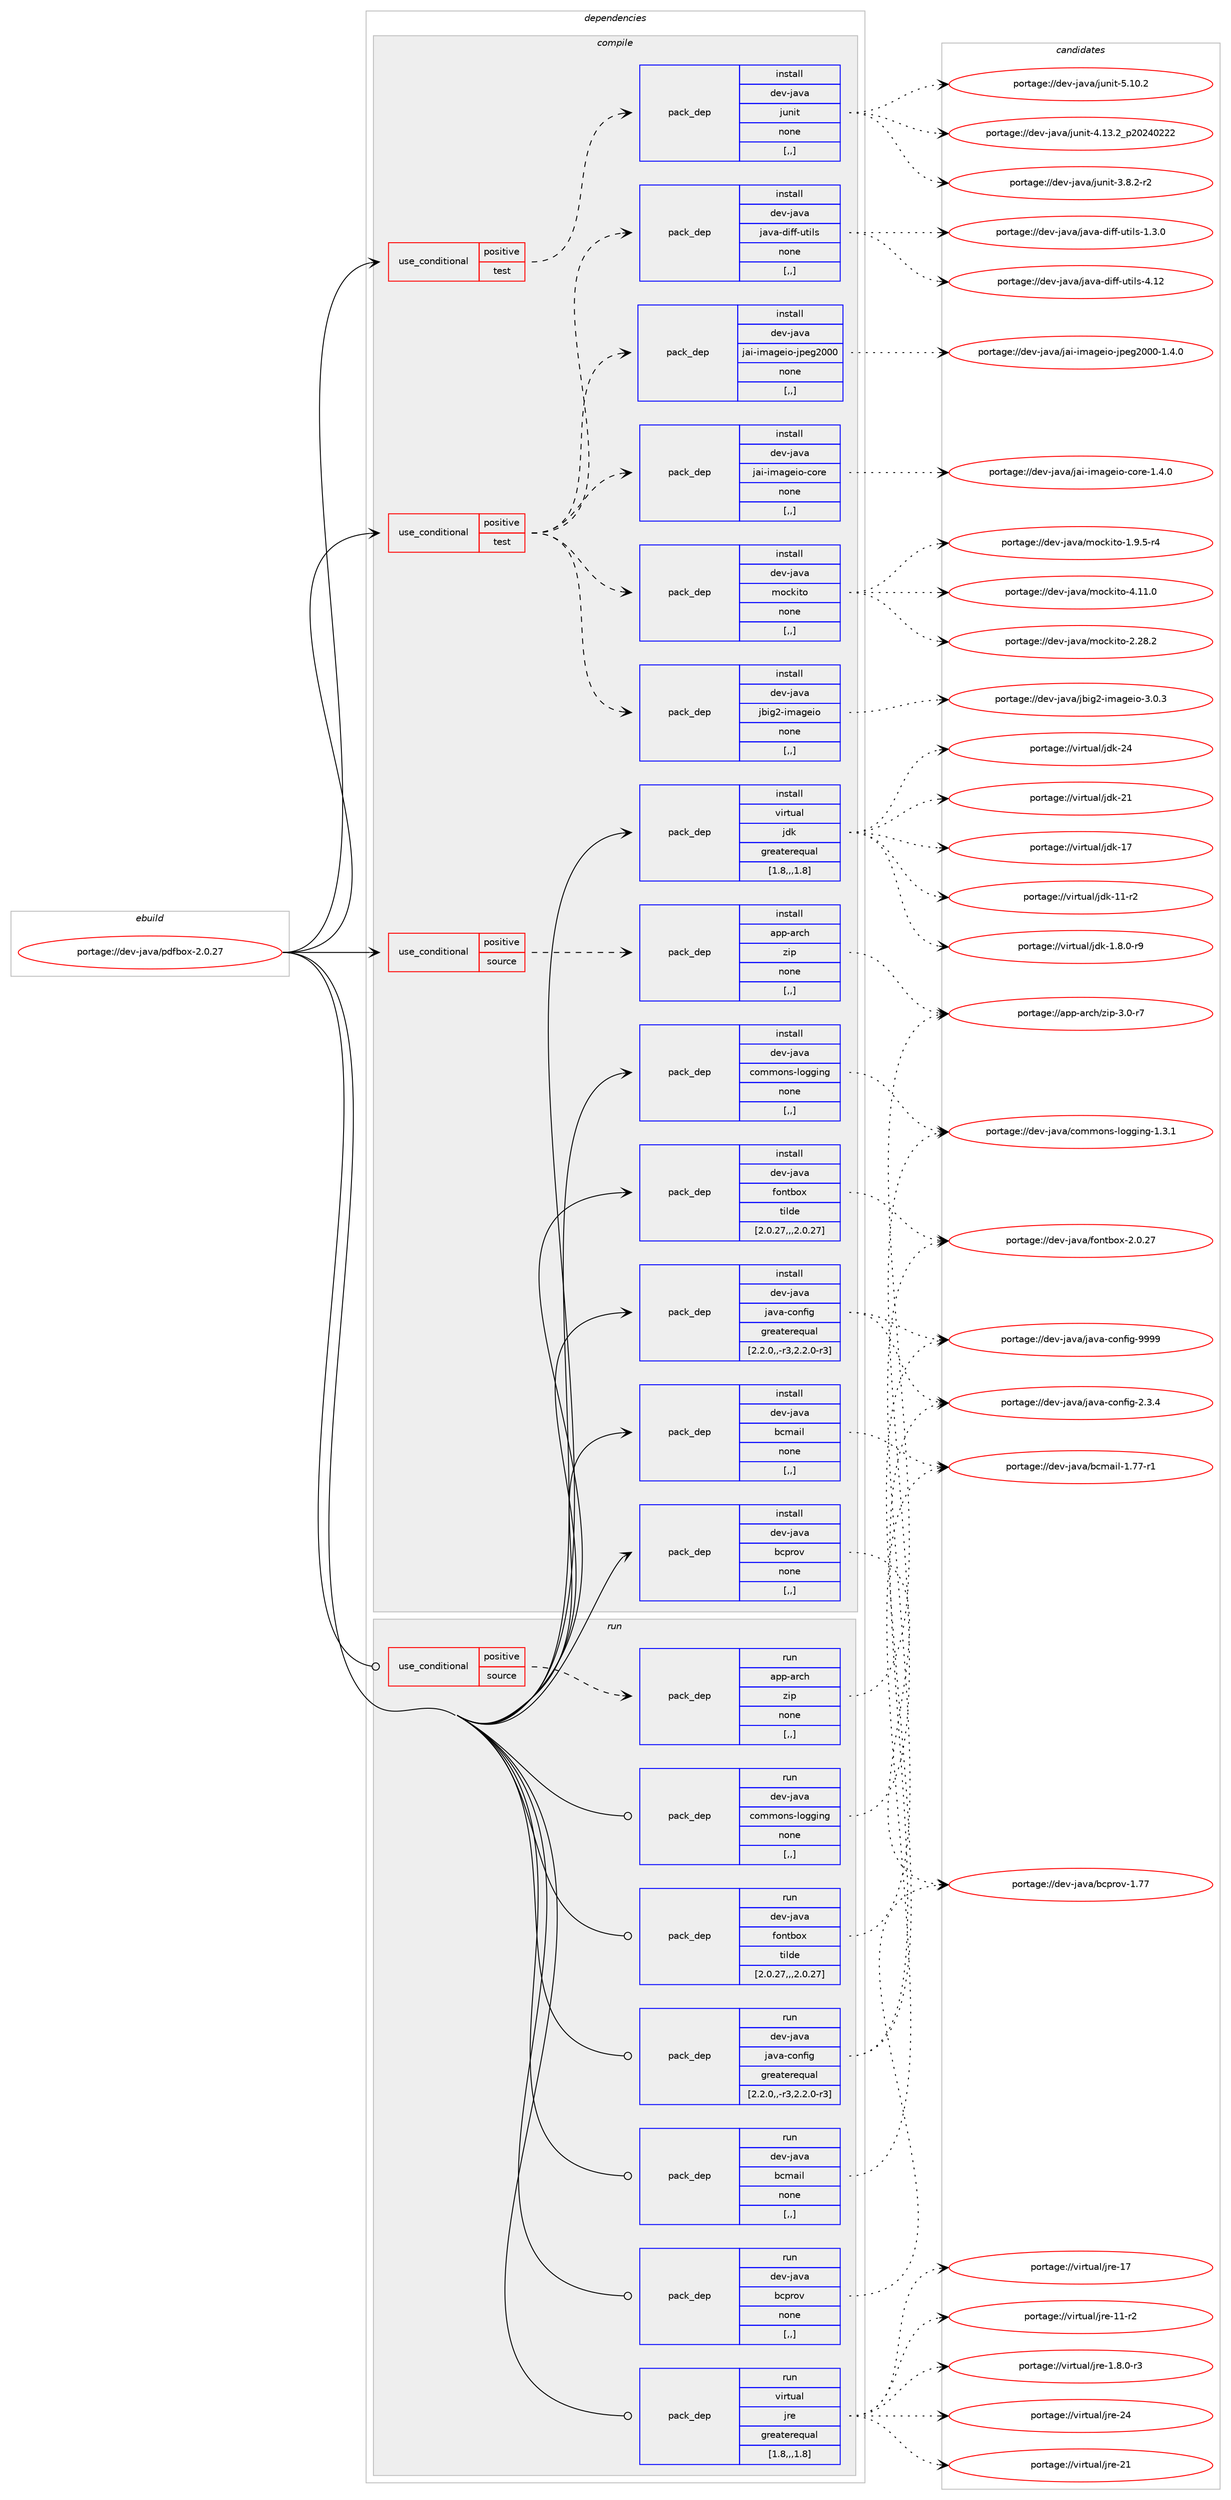 digraph prolog {

# *************
# Graph options
# *************

newrank=true;
concentrate=true;
compound=true;
graph [rankdir=LR,fontname=Helvetica,fontsize=10,ranksep=1.5];#, ranksep=2.5, nodesep=0.2];
edge  [arrowhead=vee];
node  [fontname=Helvetica,fontsize=10];

# **********
# The ebuild
# **********

subgraph cluster_leftcol {
color=gray;
label=<<i>ebuild</i>>;
id [label="portage://dev-java/pdfbox-2.0.27", color=red, width=4, href="../dev-java/pdfbox-2.0.27.svg"];
}

# ****************
# The dependencies
# ****************

subgraph cluster_midcol {
color=gray;
label=<<i>dependencies</i>>;
subgraph cluster_compile {
fillcolor="#eeeeee";
style=filled;
label=<<i>compile</i>>;
subgraph cond22371 {
dependency97077 [label=<<TABLE BORDER="0" CELLBORDER="1" CELLSPACING="0" CELLPADDING="4"><TR><TD ROWSPAN="3" CELLPADDING="10">use_conditional</TD></TR><TR><TD>positive</TD></TR><TR><TD>source</TD></TR></TABLE>>, shape=none, color=red];
subgraph pack73640 {
dependency97078 [label=<<TABLE BORDER="0" CELLBORDER="1" CELLSPACING="0" CELLPADDING="4" WIDTH="220"><TR><TD ROWSPAN="6" CELLPADDING="30">pack_dep</TD></TR><TR><TD WIDTH="110">install</TD></TR><TR><TD>app-arch</TD></TR><TR><TD>zip</TD></TR><TR><TD>none</TD></TR><TR><TD>[,,]</TD></TR></TABLE>>, shape=none, color=blue];
}
dependency97077:e -> dependency97078:w [weight=20,style="dashed",arrowhead="vee"];
}
id:e -> dependency97077:w [weight=20,style="solid",arrowhead="vee"];
subgraph cond22372 {
dependency97079 [label=<<TABLE BORDER="0" CELLBORDER="1" CELLSPACING="0" CELLPADDING="4"><TR><TD ROWSPAN="3" CELLPADDING="10">use_conditional</TD></TR><TR><TD>positive</TD></TR><TR><TD>test</TD></TR></TABLE>>, shape=none, color=red];
subgraph pack73641 {
dependency97080 [label=<<TABLE BORDER="0" CELLBORDER="1" CELLSPACING="0" CELLPADDING="4" WIDTH="220"><TR><TD ROWSPAN="6" CELLPADDING="30">pack_dep</TD></TR><TR><TD WIDTH="110">install</TD></TR><TR><TD>dev-java</TD></TR><TR><TD>jai-imageio-core</TD></TR><TR><TD>none</TD></TR><TR><TD>[,,]</TD></TR></TABLE>>, shape=none, color=blue];
}
dependency97079:e -> dependency97080:w [weight=20,style="dashed",arrowhead="vee"];
subgraph pack73642 {
dependency97081 [label=<<TABLE BORDER="0" CELLBORDER="1" CELLSPACING="0" CELLPADDING="4" WIDTH="220"><TR><TD ROWSPAN="6" CELLPADDING="30">pack_dep</TD></TR><TR><TD WIDTH="110">install</TD></TR><TR><TD>dev-java</TD></TR><TR><TD>jai-imageio-jpeg2000</TD></TR><TR><TD>none</TD></TR><TR><TD>[,,]</TD></TR></TABLE>>, shape=none, color=blue];
}
dependency97079:e -> dependency97081:w [weight=20,style="dashed",arrowhead="vee"];
subgraph pack73643 {
dependency97082 [label=<<TABLE BORDER="0" CELLBORDER="1" CELLSPACING="0" CELLPADDING="4" WIDTH="220"><TR><TD ROWSPAN="6" CELLPADDING="30">pack_dep</TD></TR><TR><TD WIDTH="110">install</TD></TR><TR><TD>dev-java</TD></TR><TR><TD>java-diff-utils</TD></TR><TR><TD>none</TD></TR><TR><TD>[,,]</TD></TR></TABLE>>, shape=none, color=blue];
}
dependency97079:e -> dependency97082:w [weight=20,style="dashed",arrowhead="vee"];
subgraph pack73644 {
dependency97083 [label=<<TABLE BORDER="0" CELLBORDER="1" CELLSPACING="0" CELLPADDING="4" WIDTH="220"><TR><TD ROWSPAN="6" CELLPADDING="30">pack_dep</TD></TR><TR><TD WIDTH="110">install</TD></TR><TR><TD>dev-java</TD></TR><TR><TD>jbig2-imageio</TD></TR><TR><TD>none</TD></TR><TR><TD>[,,]</TD></TR></TABLE>>, shape=none, color=blue];
}
dependency97079:e -> dependency97083:w [weight=20,style="dashed",arrowhead="vee"];
subgraph pack73645 {
dependency97084 [label=<<TABLE BORDER="0" CELLBORDER="1" CELLSPACING="0" CELLPADDING="4" WIDTH="220"><TR><TD ROWSPAN="6" CELLPADDING="30">pack_dep</TD></TR><TR><TD WIDTH="110">install</TD></TR><TR><TD>dev-java</TD></TR><TR><TD>mockito</TD></TR><TR><TD>none</TD></TR><TR><TD>[,,]</TD></TR></TABLE>>, shape=none, color=blue];
}
dependency97079:e -> dependency97084:w [weight=20,style="dashed",arrowhead="vee"];
}
id:e -> dependency97079:w [weight=20,style="solid",arrowhead="vee"];
subgraph cond22373 {
dependency97085 [label=<<TABLE BORDER="0" CELLBORDER="1" CELLSPACING="0" CELLPADDING="4"><TR><TD ROWSPAN="3" CELLPADDING="10">use_conditional</TD></TR><TR><TD>positive</TD></TR><TR><TD>test</TD></TR></TABLE>>, shape=none, color=red];
subgraph pack73646 {
dependency97086 [label=<<TABLE BORDER="0" CELLBORDER="1" CELLSPACING="0" CELLPADDING="4" WIDTH="220"><TR><TD ROWSPAN="6" CELLPADDING="30">pack_dep</TD></TR><TR><TD WIDTH="110">install</TD></TR><TR><TD>dev-java</TD></TR><TR><TD>junit</TD></TR><TR><TD>none</TD></TR><TR><TD>[,,]</TD></TR></TABLE>>, shape=none, color=blue];
}
dependency97085:e -> dependency97086:w [weight=20,style="dashed",arrowhead="vee"];
}
id:e -> dependency97085:w [weight=20,style="solid",arrowhead="vee"];
subgraph pack73647 {
dependency97087 [label=<<TABLE BORDER="0" CELLBORDER="1" CELLSPACING="0" CELLPADDING="4" WIDTH="220"><TR><TD ROWSPAN="6" CELLPADDING="30">pack_dep</TD></TR><TR><TD WIDTH="110">install</TD></TR><TR><TD>dev-java</TD></TR><TR><TD>bcmail</TD></TR><TR><TD>none</TD></TR><TR><TD>[,,]</TD></TR></TABLE>>, shape=none, color=blue];
}
id:e -> dependency97087:w [weight=20,style="solid",arrowhead="vee"];
subgraph pack73648 {
dependency97088 [label=<<TABLE BORDER="0" CELLBORDER="1" CELLSPACING="0" CELLPADDING="4" WIDTH="220"><TR><TD ROWSPAN="6" CELLPADDING="30">pack_dep</TD></TR><TR><TD WIDTH="110">install</TD></TR><TR><TD>dev-java</TD></TR><TR><TD>bcprov</TD></TR><TR><TD>none</TD></TR><TR><TD>[,,]</TD></TR></TABLE>>, shape=none, color=blue];
}
id:e -> dependency97088:w [weight=20,style="solid",arrowhead="vee"];
subgraph pack73649 {
dependency97089 [label=<<TABLE BORDER="0" CELLBORDER="1" CELLSPACING="0" CELLPADDING="4" WIDTH="220"><TR><TD ROWSPAN="6" CELLPADDING="30">pack_dep</TD></TR><TR><TD WIDTH="110">install</TD></TR><TR><TD>dev-java</TD></TR><TR><TD>commons-logging</TD></TR><TR><TD>none</TD></TR><TR><TD>[,,]</TD></TR></TABLE>>, shape=none, color=blue];
}
id:e -> dependency97089:w [weight=20,style="solid",arrowhead="vee"];
subgraph pack73650 {
dependency97090 [label=<<TABLE BORDER="0" CELLBORDER="1" CELLSPACING="0" CELLPADDING="4" WIDTH="220"><TR><TD ROWSPAN="6" CELLPADDING="30">pack_dep</TD></TR><TR><TD WIDTH="110">install</TD></TR><TR><TD>dev-java</TD></TR><TR><TD>fontbox</TD></TR><TR><TD>tilde</TD></TR><TR><TD>[2.0.27,,,2.0.27]</TD></TR></TABLE>>, shape=none, color=blue];
}
id:e -> dependency97090:w [weight=20,style="solid",arrowhead="vee"];
subgraph pack73651 {
dependency97091 [label=<<TABLE BORDER="0" CELLBORDER="1" CELLSPACING="0" CELLPADDING="4" WIDTH="220"><TR><TD ROWSPAN="6" CELLPADDING="30">pack_dep</TD></TR><TR><TD WIDTH="110">install</TD></TR><TR><TD>dev-java</TD></TR><TR><TD>java-config</TD></TR><TR><TD>greaterequal</TD></TR><TR><TD>[2.2.0,,-r3,2.2.0-r3]</TD></TR></TABLE>>, shape=none, color=blue];
}
id:e -> dependency97091:w [weight=20,style="solid",arrowhead="vee"];
subgraph pack73652 {
dependency97092 [label=<<TABLE BORDER="0" CELLBORDER="1" CELLSPACING="0" CELLPADDING="4" WIDTH="220"><TR><TD ROWSPAN="6" CELLPADDING="30">pack_dep</TD></TR><TR><TD WIDTH="110">install</TD></TR><TR><TD>virtual</TD></TR><TR><TD>jdk</TD></TR><TR><TD>greaterequal</TD></TR><TR><TD>[1.8,,,1.8]</TD></TR></TABLE>>, shape=none, color=blue];
}
id:e -> dependency97092:w [weight=20,style="solid",arrowhead="vee"];
}
subgraph cluster_compileandrun {
fillcolor="#eeeeee";
style=filled;
label=<<i>compile and run</i>>;
}
subgraph cluster_run {
fillcolor="#eeeeee";
style=filled;
label=<<i>run</i>>;
subgraph cond22374 {
dependency97093 [label=<<TABLE BORDER="0" CELLBORDER="1" CELLSPACING="0" CELLPADDING="4"><TR><TD ROWSPAN="3" CELLPADDING="10">use_conditional</TD></TR><TR><TD>positive</TD></TR><TR><TD>source</TD></TR></TABLE>>, shape=none, color=red];
subgraph pack73653 {
dependency97094 [label=<<TABLE BORDER="0" CELLBORDER="1" CELLSPACING="0" CELLPADDING="4" WIDTH="220"><TR><TD ROWSPAN="6" CELLPADDING="30">pack_dep</TD></TR><TR><TD WIDTH="110">run</TD></TR><TR><TD>app-arch</TD></TR><TR><TD>zip</TD></TR><TR><TD>none</TD></TR><TR><TD>[,,]</TD></TR></TABLE>>, shape=none, color=blue];
}
dependency97093:e -> dependency97094:w [weight=20,style="dashed",arrowhead="vee"];
}
id:e -> dependency97093:w [weight=20,style="solid",arrowhead="odot"];
subgraph pack73654 {
dependency97095 [label=<<TABLE BORDER="0" CELLBORDER="1" CELLSPACING="0" CELLPADDING="4" WIDTH="220"><TR><TD ROWSPAN="6" CELLPADDING="30">pack_dep</TD></TR><TR><TD WIDTH="110">run</TD></TR><TR><TD>dev-java</TD></TR><TR><TD>bcmail</TD></TR><TR><TD>none</TD></TR><TR><TD>[,,]</TD></TR></TABLE>>, shape=none, color=blue];
}
id:e -> dependency97095:w [weight=20,style="solid",arrowhead="odot"];
subgraph pack73655 {
dependency97096 [label=<<TABLE BORDER="0" CELLBORDER="1" CELLSPACING="0" CELLPADDING="4" WIDTH="220"><TR><TD ROWSPAN="6" CELLPADDING="30">pack_dep</TD></TR><TR><TD WIDTH="110">run</TD></TR><TR><TD>dev-java</TD></TR><TR><TD>bcprov</TD></TR><TR><TD>none</TD></TR><TR><TD>[,,]</TD></TR></TABLE>>, shape=none, color=blue];
}
id:e -> dependency97096:w [weight=20,style="solid",arrowhead="odot"];
subgraph pack73656 {
dependency97097 [label=<<TABLE BORDER="0" CELLBORDER="1" CELLSPACING="0" CELLPADDING="4" WIDTH="220"><TR><TD ROWSPAN="6" CELLPADDING="30">pack_dep</TD></TR><TR><TD WIDTH="110">run</TD></TR><TR><TD>dev-java</TD></TR><TR><TD>commons-logging</TD></TR><TR><TD>none</TD></TR><TR><TD>[,,]</TD></TR></TABLE>>, shape=none, color=blue];
}
id:e -> dependency97097:w [weight=20,style="solid",arrowhead="odot"];
subgraph pack73657 {
dependency97098 [label=<<TABLE BORDER="0" CELLBORDER="1" CELLSPACING="0" CELLPADDING="4" WIDTH="220"><TR><TD ROWSPAN="6" CELLPADDING="30">pack_dep</TD></TR><TR><TD WIDTH="110">run</TD></TR><TR><TD>dev-java</TD></TR><TR><TD>fontbox</TD></TR><TR><TD>tilde</TD></TR><TR><TD>[2.0.27,,,2.0.27]</TD></TR></TABLE>>, shape=none, color=blue];
}
id:e -> dependency97098:w [weight=20,style="solid",arrowhead="odot"];
subgraph pack73658 {
dependency97099 [label=<<TABLE BORDER="0" CELLBORDER="1" CELLSPACING="0" CELLPADDING="4" WIDTH="220"><TR><TD ROWSPAN="6" CELLPADDING="30">pack_dep</TD></TR><TR><TD WIDTH="110">run</TD></TR><TR><TD>dev-java</TD></TR><TR><TD>java-config</TD></TR><TR><TD>greaterequal</TD></TR><TR><TD>[2.2.0,,-r3,2.2.0-r3]</TD></TR></TABLE>>, shape=none, color=blue];
}
id:e -> dependency97099:w [weight=20,style="solid",arrowhead="odot"];
subgraph pack73659 {
dependency97100 [label=<<TABLE BORDER="0" CELLBORDER="1" CELLSPACING="0" CELLPADDING="4" WIDTH="220"><TR><TD ROWSPAN="6" CELLPADDING="30">pack_dep</TD></TR><TR><TD WIDTH="110">run</TD></TR><TR><TD>virtual</TD></TR><TR><TD>jre</TD></TR><TR><TD>greaterequal</TD></TR><TR><TD>[1.8,,,1.8]</TD></TR></TABLE>>, shape=none, color=blue];
}
id:e -> dependency97100:w [weight=20,style="solid",arrowhead="odot"];
}
}

# **************
# The candidates
# **************

subgraph cluster_choices {
rank=same;
color=gray;
label=<<i>candidates</i>>;

subgraph choice73640 {
color=black;
nodesep=1;
choice9711211245971149910447122105112455146484511455 [label="portage://app-arch/zip-3.0-r7", color=red, width=4,href="../app-arch/zip-3.0-r7.svg"];
dependency97078:e -> choice9711211245971149910447122105112455146484511455:w [style=dotted,weight="100"];
}
subgraph choice73641 {
color=black;
nodesep=1;
choice100101118451069711897471069710545105109971031011051114599111114101454946524648 [label="portage://dev-java/jai-imageio-core-1.4.0", color=red, width=4,href="../dev-java/jai-imageio-core-1.4.0.svg"];
dependency97080:e -> choice100101118451069711897471069710545105109971031011051114599111114101454946524648:w [style=dotted,weight="100"];
}
subgraph choice73642 {
color=black;
nodesep=1;
choice100101118451069711897471069710545105109971031011051114510611210110350484848454946524648 [label="portage://dev-java/jai-imageio-jpeg2000-1.4.0", color=red, width=4,href="../dev-java/jai-imageio-jpeg2000-1.4.0.svg"];
dependency97081:e -> choice100101118451069711897471069710545105109971031011051114510611210110350484848454946524648:w [style=dotted,weight="100"];
}
subgraph choice73643 {
color=black;
nodesep=1;
choice10010111845106971189747106971189745100105102102451171161051081154552464950 [label="portage://dev-java/java-diff-utils-4.12", color=red, width=4,href="../dev-java/java-diff-utils-4.12.svg"];
choice1001011184510697118974710697118974510010510210245117116105108115454946514648 [label="portage://dev-java/java-diff-utils-1.3.0", color=red, width=4,href="../dev-java/java-diff-utils-1.3.0.svg"];
dependency97082:e -> choice10010111845106971189747106971189745100105102102451171161051081154552464950:w [style=dotted,weight="100"];
dependency97082:e -> choice1001011184510697118974710697118974510010510210245117116105108115454946514648:w [style=dotted,weight="100"];
}
subgraph choice73644 {
color=black;
nodesep=1;
choice1001011184510697118974710698105103504510510997103101105111455146484651 [label="portage://dev-java/jbig2-imageio-3.0.3", color=red, width=4,href="../dev-java/jbig2-imageio-3.0.3.svg"];
dependency97083:e -> choice1001011184510697118974710698105103504510510997103101105111455146484651:w [style=dotted,weight="100"];
}
subgraph choice73645 {
color=black;
nodesep=1;
choice100101118451069711897471091119910710511611145524649494648 [label="portage://dev-java/mockito-4.11.0", color=red, width=4,href="../dev-java/mockito-4.11.0.svg"];
choice100101118451069711897471091119910710511611145504650564650 [label="portage://dev-java/mockito-2.28.2", color=red, width=4,href="../dev-java/mockito-2.28.2.svg"];
choice10010111845106971189747109111991071051161114549465746534511452 [label="portage://dev-java/mockito-1.9.5-r4", color=red, width=4,href="../dev-java/mockito-1.9.5-r4.svg"];
dependency97084:e -> choice100101118451069711897471091119910710511611145524649494648:w [style=dotted,weight="100"];
dependency97084:e -> choice100101118451069711897471091119910710511611145504650564650:w [style=dotted,weight="100"];
dependency97084:e -> choice10010111845106971189747109111991071051161114549465746534511452:w [style=dotted,weight="100"];
}
subgraph choice73646 {
color=black;
nodesep=1;
choice1001011184510697118974710611711010511645534649484650 [label="portage://dev-java/junit-5.10.2", color=red, width=4,href="../dev-java/junit-5.10.2.svg"];
choice1001011184510697118974710611711010511645524649514650951125048505248505050 [label="portage://dev-java/junit-4.13.2_p20240222", color=red, width=4,href="../dev-java/junit-4.13.2_p20240222.svg"];
choice100101118451069711897471061171101051164551465646504511450 [label="portage://dev-java/junit-3.8.2-r2", color=red, width=4,href="../dev-java/junit-3.8.2-r2.svg"];
dependency97086:e -> choice1001011184510697118974710611711010511645534649484650:w [style=dotted,weight="100"];
dependency97086:e -> choice1001011184510697118974710611711010511645524649514650951125048505248505050:w [style=dotted,weight="100"];
dependency97086:e -> choice100101118451069711897471061171101051164551465646504511450:w [style=dotted,weight="100"];
}
subgraph choice73647 {
color=black;
nodesep=1;
choice1001011184510697118974798991099710510845494655554511449 [label="portage://dev-java/bcmail-1.77-r1", color=red, width=4,href="../dev-java/bcmail-1.77-r1.svg"];
dependency97087:e -> choice1001011184510697118974798991099710510845494655554511449:w [style=dotted,weight="100"];
}
subgraph choice73648 {
color=black;
nodesep=1;
choice1001011184510697118974798991121141111184549465555 [label="portage://dev-java/bcprov-1.77", color=red, width=4,href="../dev-java/bcprov-1.77.svg"];
dependency97088:e -> choice1001011184510697118974798991121141111184549465555:w [style=dotted,weight="100"];
}
subgraph choice73649 {
color=black;
nodesep=1;
choice100101118451069711897479911110910911111011545108111103103105110103454946514649 [label="portage://dev-java/commons-logging-1.3.1", color=red, width=4,href="../dev-java/commons-logging-1.3.1.svg"];
dependency97089:e -> choice100101118451069711897479911110910911111011545108111103103105110103454946514649:w [style=dotted,weight="100"];
}
subgraph choice73650 {
color=black;
nodesep=1;
choice100101118451069711897471021111101169811112045504648465055 [label="portage://dev-java/fontbox-2.0.27", color=red, width=4,href="../dev-java/fontbox-2.0.27.svg"];
dependency97090:e -> choice100101118451069711897471021111101169811112045504648465055:w [style=dotted,weight="100"];
}
subgraph choice73651 {
color=black;
nodesep=1;
choice10010111845106971189747106971189745991111101021051034557575757 [label="portage://dev-java/java-config-9999", color=red, width=4,href="../dev-java/java-config-9999.svg"];
choice1001011184510697118974710697118974599111110102105103455046514652 [label="portage://dev-java/java-config-2.3.4", color=red, width=4,href="../dev-java/java-config-2.3.4.svg"];
dependency97091:e -> choice10010111845106971189747106971189745991111101021051034557575757:w [style=dotted,weight="100"];
dependency97091:e -> choice1001011184510697118974710697118974599111110102105103455046514652:w [style=dotted,weight="100"];
}
subgraph choice73652 {
color=black;
nodesep=1;
choice1181051141161179710847106100107455052 [label="portage://virtual/jdk-24", color=red, width=4,href="../virtual/jdk-24.svg"];
choice1181051141161179710847106100107455049 [label="portage://virtual/jdk-21", color=red, width=4,href="../virtual/jdk-21.svg"];
choice1181051141161179710847106100107454955 [label="portage://virtual/jdk-17", color=red, width=4,href="../virtual/jdk-17.svg"];
choice11810511411611797108471061001074549494511450 [label="portage://virtual/jdk-11-r2", color=red, width=4,href="../virtual/jdk-11-r2.svg"];
choice11810511411611797108471061001074549465646484511457 [label="portage://virtual/jdk-1.8.0-r9", color=red, width=4,href="../virtual/jdk-1.8.0-r9.svg"];
dependency97092:e -> choice1181051141161179710847106100107455052:w [style=dotted,weight="100"];
dependency97092:e -> choice1181051141161179710847106100107455049:w [style=dotted,weight="100"];
dependency97092:e -> choice1181051141161179710847106100107454955:w [style=dotted,weight="100"];
dependency97092:e -> choice11810511411611797108471061001074549494511450:w [style=dotted,weight="100"];
dependency97092:e -> choice11810511411611797108471061001074549465646484511457:w [style=dotted,weight="100"];
}
subgraph choice73653 {
color=black;
nodesep=1;
choice9711211245971149910447122105112455146484511455 [label="portage://app-arch/zip-3.0-r7", color=red, width=4,href="../app-arch/zip-3.0-r7.svg"];
dependency97094:e -> choice9711211245971149910447122105112455146484511455:w [style=dotted,weight="100"];
}
subgraph choice73654 {
color=black;
nodesep=1;
choice1001011184510697118974798991099710510845494655554511449 [label="portage://dev-java/bcmail-1.77-r1", color=red, width=4,href="../dev-java/bcmail-1.77-r1.svg"];
dependency97095:e -> choice1001011184510697118974798991099710510845494655554511449:w [style=dotted,weight="100"];
}
subgraph choice73655 {
color=black;
nodesep=1;
choice1001011184510697118974798991121141111184549465555 [label="portage://dev-java/bcprov-1.77", color=red, width=4,href="../dev-java/bcprov-1.77.svg"];
dependency97096:e -> choice1001011184510697118974798991121141111184549465555:w [style=dotted,weight="100"];
}
subgraph choice73656 {
color=black;
nodesep=1;
choice100101118451069711897479911110910911111011545108111103103105110103454946514649 [label="portage://dev-java/commons-logging-1.3.1", color=red, width=4,href="../dev-java/commons-logging-1.3.1.svg"];
dependency97097:e -> choice100101118451069711897479911110910911111011545108111103103105110103454946514649:w [style=dotted,weight="100"];
}
subgraph choice73657 {
color=black;
nodesep=1;
choice100101118451069711897471021111101169811112045504648465055 [label="portage://dev-java/fontbox-2.0.27", color=red, width=4,href="../dev-java/fontbox-2.0.27.svg"];
dependency97098:e -> choice100101118451069711897471021111101169811112045504648465055:w [style=dotted,weight="100"];
}
subgraph choice73658 {
color=black;
nodesep=1;
choice10010111845106971189747106971189745991111101021051034557575757 [label="portage://dev-java/java-config-9999", color=red, width=4,href="../dev-java/java-config-9999.svg"];
choice1001011184510697118974710697118974599111110102105103455046514652 [label="portage://dev-java/java-config-2.3.4", color=red, width=4,href="../dev-java/java-config-2.3.4.svg"];
dependency97099:e -> choice10010111845106971189747106971189745991111101021051034557575757:w [style=dotted,weight="100"];
dependency97099:e -> choice1001011184510697118974710697118974599111110102105103455046514652:w [style=dotted,weight="100"];
}
subgraph choice73659 {
color=black;
nodesep=1;
choice1181051141161179710847106114101455052 [label="portage://virtual/jre-24", color=red, width=4,href="../virtual/jre-24.svg"];
choice1181051141161179710847106114101455049 [label="portage://virtual/jre-21", color=red, width=4,href="../virtual/jre-21.svg"];
choice1181051141161179710847106114101454955 [label="portage://virtual/jre-17", color=red, width=4,href="../virtual/jre-17.svg"];
choice11810511411611797108471061141014549494511450 [label="portage://virtual/jre-11-r2", color=red, width=4,href="../virtual/jre-11-r2.svg"];
choice11810511411611797108471061141014549465646484511451 [label="portage://virtual/jre-1.8.0-r3", color=red, width=4,href="../virtual/jre-1.8.0-r3.svg"];
dependency97100:e -> choice1181051141161179710847106114101455052:w [style=dotted,weight="100"];
dependency97100:e -> choice1181051141161179710847106114101455049:w [style=dotted,weight="100"];
dependency97100:e -> choice1181051141161179710847106114101454955:w [style=dotted,weight="100"];
dependency97100:e -> choice11810511411611797108471061141014549494511450:w [style=dotted,weight="100"];
dependency97100:e -> choice11810511411611797108471061141014549465646484511451:w [style=dotted,weight="100"];
}
}

}
